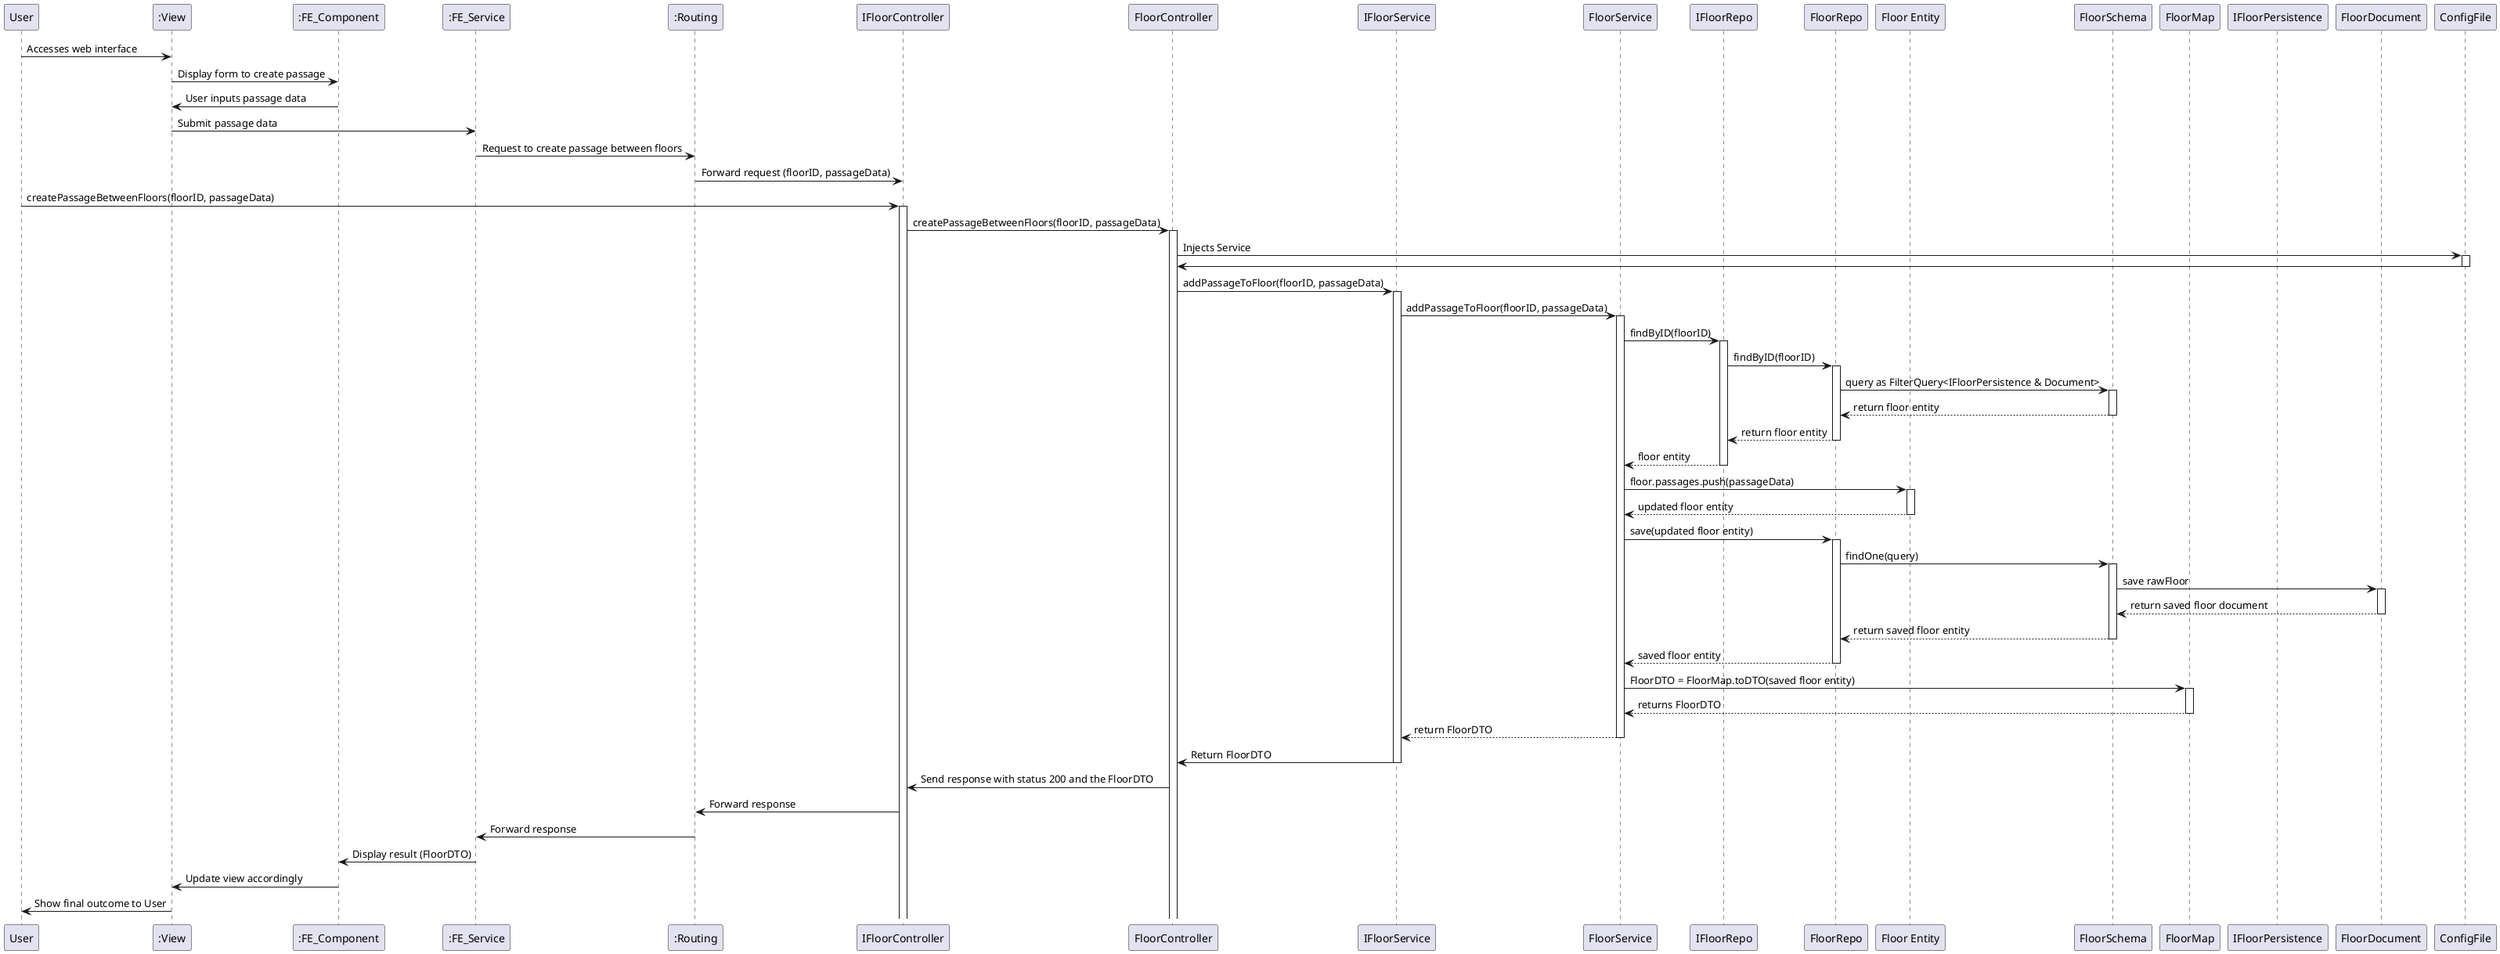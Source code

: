 @startuml LEVEL3_createPassageBetweenFloors

participant "User" as U
participant ":View" as sys
participant ":FE_Component" as comp
participant ":FE_Service" as FEsrvc
participant ":Routing" as route
participant "IFloorController" as IFC
participant "FloorController" as FC
participant "IFloorService" as IFS
participant "FloorService" as FS
participant "IFloorRepo" as IFR
participant "FloorRepo" as FR
participant "Floor Entity" as FE
participant "FloorSchema" as FSCH
participant "FloorMap" as FM
participant "IFloorPersistence" as IFP
participant "FloorDocument" as FD
participant "ConfigFile" as CONF

U -> sys: Accesses web interface
sys -> comp: Display form to create passage
comp -> sys: User inputs passage data
sys -> FEsrvc: Submit passage data
FEsrvc -> route: Request to create passage between floors
route -> IFC: Forward request (floorID, passageData)

U -> IFC: createPassageBetweenFloors(floorID, passageData)
activate IFC

IFC -> FC: createPassageBetweenFloors(floorID, passageData)
activate FC
FC -> CONF: Injects Service
activate CONF
CONF -> FC
deactivate CONF
FC -> IFS: addPassageToFloor(floorID, passageData)
activate IFS

IFS -> FS: addPassageToFloor(floorID, passageData)
activate FS

FS -> IFR: findByID(floorID)
activate IFR

IFR -> FR: findByID(floorID)
activate FR

FR -> FSCH: query as FilterQuery<IFloorPersistence & Document>
activate FSCH

FSCH --> FR: return floor entity
deactivate FSCH

FR --> IFR: return floor entity
deactivate FR

IFR --> FS: floor entity
deactivate IFR

FS -> FE: floor.passages.push(passageData)
activate FE

FE --> FS: updated floor entity
deactivate FE

FS -> FR: save(updated floor entity)
activate FR

FR -> FSCH: findOne(query)
activate FSCH

FSCH -> FD: save rawFloor
activate FD

FD --> FSCH: return saved floor document
deactivate FD

FSCH --> FR: return saved floor entity
deactivate FSCH

FR --> FS: saved floor entity
deactivate FR

FS -> FM: FloorDTO = FloorMap.toDTO(saved floor entity)
activate FM

FM --> FS: returns FloorDTO
deactivate FM

FS --> IFS: return FloorDTO
deactivate FS

IFS -> FC: Return FloorDTO
deactivate IFS

FC -> IFC: Send response with status 200 and the FloorDTO
IFC -> route: Forward response

route -> FEsrvc: Forward response
FEsrvc -> comp: Display result (FloorDTO)
comp -> sys: Update view accordingly
sys -> U: Show final outcome to User

@enduml
